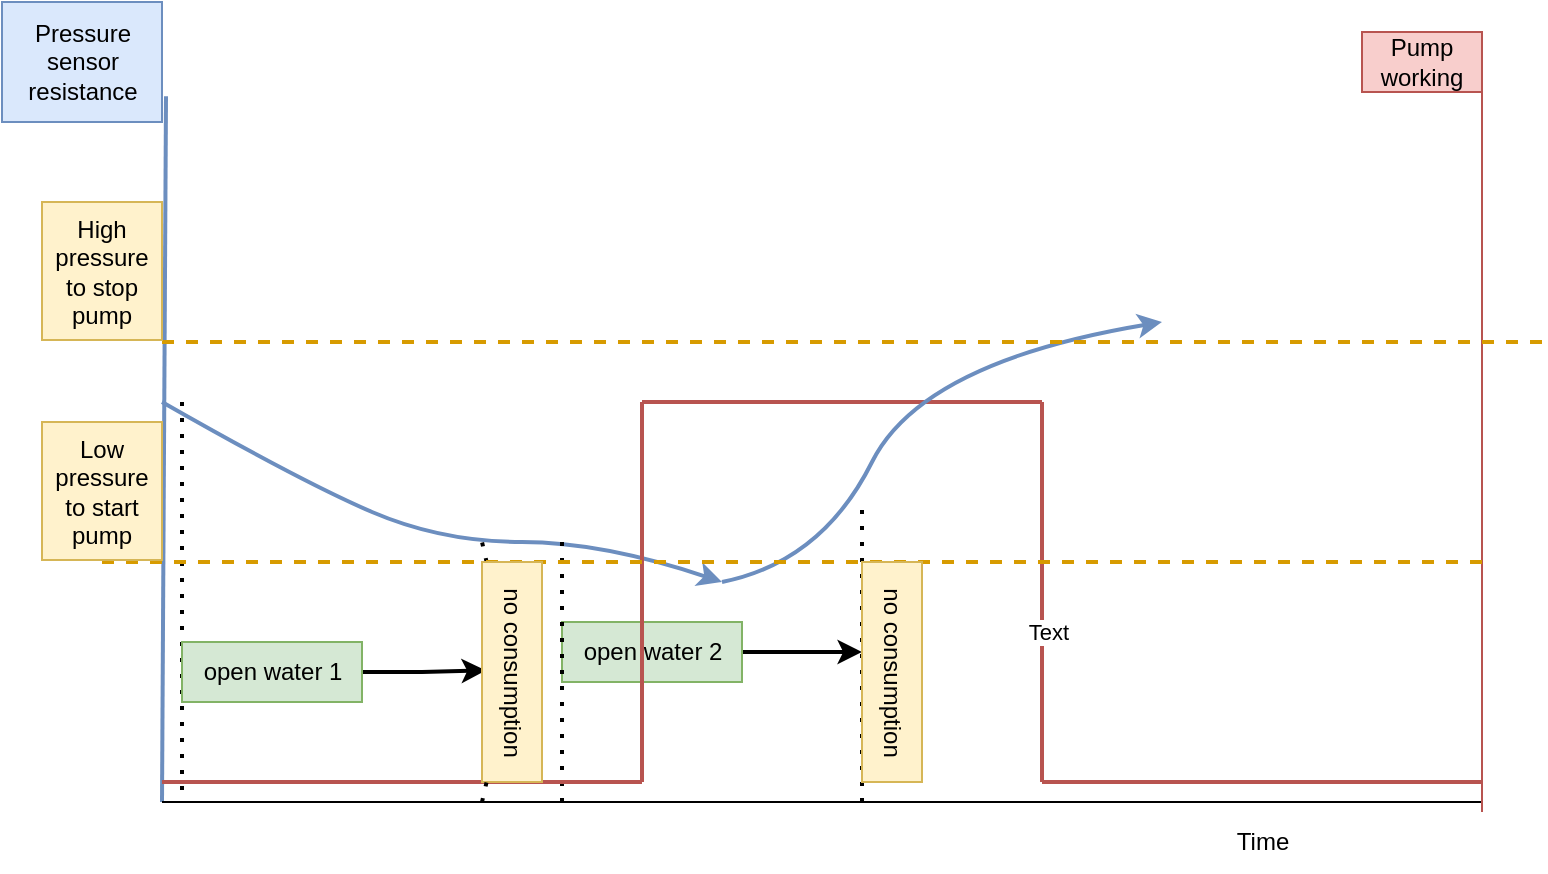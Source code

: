 <mxfile version="20.1.3" type="github">
  <diagram name="Page-1" id="c7558073-3199-34d8-9f00-42111426c3f3">
    <mxGraphModel dx="878" dy="634" grid="1" gridSize="10" guides="1" tooltips="1" connect="1" arrows="1" fold="1" page="1" pageScale="1" pageWidth="826" pageHeight="1169" background="none" math="0" shadow="0">
      <root>
        <mxCell id="0" />
        <mxCell id="1" parent="0" />
        <mxCell id="BxefesWGFPJ47FyZC_82-97" value="" style="endArrow=none;html=1;rounded=0;fillColor=#dae8fc;strokeColor=#6c8ebf;strokeWidth=2;exitX=1.025;exitY=0.786;exitDx=0;exitDy=0;exitPerimeter=0;" edge="1" parent="1" source="BxefesWGFPJ47FyZC_82-98">
          <mxGeometry width="50" height="50" relative="1" as="geometry">
            <mxPoint x="160" y="480" as="sourcePoint" />
            <mxPoint x="160" y="720" as="targetPoint" />
          </mxGeometry>
        </mxCell>
        <mxCell id="BxefesWGFPJ47FyZC_82-98" value="Pressure&lt;br&gt;sensor&lt;br&gt;resistance" style="text;html=1;align=center;verticalAlign=middle;resizable=0;points=[];autosize=1;strokeColor=#6c8ebf;fillColor=#dae8fc;" vertex="1" parent="1">
          <mxGeometry x="80" y="320" width="80" height="60" as="geometry" />
        </mxCell>
        <mxCell id="BxefesWGFPJ47FyZC_82-99" value="" style="endArrow=none;html=1;rounded=0;" edge="1" parent="1">
          <mxGeometry width="50" height="50" relative="1" as="geometry">
            <mxPoint x="160" y="720" as="sourcePoint" />
            <mxPoint x="820" y="720" as="targetPoint" />
          </mxGeometry>
        </mxCell>
        <mxCell id="BxefesWGFPJ47FyZC_82-101" value="Time" style="text;html=1;align=center;verticalAlign=middle;resizable=0;points=[];autosize=1;strokeColor=none;fillColor=none;" vertex="1" parent="1">
          <mxGeometry x="685" y="725" width="50" height="30" as="geometry" />
        </mxCell>
        <mxCell id="BxefesWGFPJ47FyZC_82-102" value="" style="endArrow=none;html=1;rounded=0;fillColor=#f8cecc;strokeColor=#b85450;exitX=1;exitY=1;exitDx=0;exitDy=0;" edge="1" parent="1" source="BxefesWGFPJ47FyZC_82-103">
          <mxGeometry width="50" height="50" relative="1" as="geometry">
            <mxPoint x="820" y="485" as="sourcePoint" />
            <mxPoint x="820" y="725" as="targetPoint" />
          </mxGeometry>
        </mxCell>
        <mxCell id="BxefesWGFPJ47FyZC_82-103" value="Pump working" style="text;html=1;strokeColor=#b85450;fillColor=#f8cecc;align=center;verticalAlign=middle;whiteSpace=wrap;rounded=0;" vertex="1" parent="1">
          <mxGeometry x="760" y="335" width="60" height="30" as="geometry" />
        </mxCell>
        <mxCell id="BxefesWGFPJ47FyZC_82-104" value="" style="curved=1;endArrow=classic;html=1;rounded=0;strokeWidth=2;fillColor=#dae8fc;strokeColor=#6c8ebf;" edge="1" parent="1">
          <mxGeometry width="50" height="50" relative="1" as="geometry">
            <mxPoint x="160" y="520" as="sourcePoint" />
            <mxPoint x="440" y="610" as="targetPoint" />
            <Array as="points">
              <mxPoint x="230" y="560" />
              <mxPoint x="300" y="590" />
              <mxPoint x="380" y="590" />
            </Array>
          </mxGeometry>
        </mxCell>
        <mxCell id="BxefesWGFPJ47FyZC_82-105" value="" style="endArrow=none;dashed=1;html=1;dashPattern=1 3;strokeWidth=2;rounded=0;" edge="1" parent="1">
          <mxGeometry width="50" height="50" relative="1" as="geometry">
            <mxPoint x="170" y="520" as="sourcePoint" />
            <mxPoint x="170" y="720" as="targetPoint" />
          </mxGeometry>
        </mxCell>
        <mxCell id="BxefesWGFPJ47FyZC_82-106" value="" style="endArrow=none;dashed=1;html=1;dashPattern=1 3;strokeWidth=2;rounded=0;startArrow=none;" edge="1" parent="1" source="BxefesWGFPJ47FyZC_82-120">
          <mxGeometry width="50" height="50" relative="1" as="geometry">
            <mxPoint x="320" y="720" as="sourcePoint" />
            <mxPoint x="320" y="590" as="targetPoint" />
          </mxGeometry>
        </mxCell>
        <mxCell id="BxefesWGFPJ47FyZC_82-123" style="edgeStyle=orthogonalEdgeStyle;rounded=0;orthogonalLoop=1;jettySize=auto;html=1;entryX=0.493;entryY=0.933;entryDx=0;entryDy=0;entryPerimeter=0;strokeWidth=2;" edge="1" parent="1" source="BxefesWGFPJ47FyZC_82-107" target="BxefesWGFPJ47FyZC_82-120">
          <mxGeometry relative="1" as="geometry" />
        </mxCell>
        <mxCell id="BxefesWGFPJ47FyZC_82-107" value="open water 1" style="text;html=1;align=center;verticalAlign=middle;resizable=0;points=[];autosize=1;strokeColor=#82b366;fillColor=#d5e8d4;" vertex="1" parent="1">
          <mxGeometry x="170" y="640" width="90" height="30" as="geometry" />
        </mxCell>
        <mxCell id="BxefesWGFPJ47FyZC_82-124" style="edgeStyle=orthogonalEdgeStyle;rounded=0;orthogonalLoop=1;jettySize=auto;html=1;strokeWidth=2;" edge="1" parent="1" source="BxefesWGFPJ47FyZC_82-108">
          <mxGeometry relative="1" as="geometry">
            <mxPoint x="510" y="645.0" as="targetPoint" />
          </mxGeometry>
        </mxCell>
        <mxCell id="BxefesWGFPJ47FyZC_82-108" value="open water 2" style="text;html=1;align=center;verticalAlign=middle;resizable=0;points=[];autosize=1;strokeColor=#82b366;fillColor=#d5e8d4;" vertex="1" parent="1">
          <mxGeometry x="360" y="630" width="90" height="30" as="geometry" />
        </mxCell>
        <mxCell id="BxefesWGFPJ47FyZC_82-109" value="" style="endArrow=none;dashed=1;html=1;dashPattern=1 3;strokeWidth=2;rounded=0;" edge="1" parent="1">
          <mxGeometry width="50" height="50" relative="1" as="geometry">
            <mxPoint x="360" y="720.0" as="sourcePoint" />
            <mxPoint x="360" y="590.0" as="targetPoint" />
          </mxGeometry>
        </mxCell>
        <mxCell id="BxefesWGFPJ47FyZC_82-110" value="" style="endArrow=none;dashed=1;html=1;dashPattern=1 3;strokeWidth=2;rounded=0;" edge="1" parent="1">
          <mxGeometry width="50" height="50" relative="1" as="geometry">
            <mxPoint x="510" y="720" as="sourcePoint" />
            <mxPoint x="510" y="570" as="targetPoint" />
          </mxGeometry>
        </mxCell>
        <mxCell id="BxefesWGFPJ47FyZC_82-111" value="" style="endArrow=none;html=1;rounded=0;strokeWidth=2;fillColor=#f8cecc;strokeColor=#b85450;" edge="1" parent="1">
          <mxGeometry width="50" height="50" relative="1" as="geometry">
            <mxPoint x="160" y="710" as="sourcePoint" />
            <mxPoint x="400" y="710" as="targetPoint" />
          </mxGeometry>
        </mxCell>
        <mxCell id="BxefesWGFPJ47FyZC_82-112" value="" style="endArrow=none;html=1;rounded=0;strokeWidth=2;fillColor=#f8cecc;strokeColor=#b85450;" edge="1" parent="1">
          <mxGeometry width="50" height="50" relative="1" as="geometry">
            <mxPoint x="400" y="710" as="sourcePoint" />
            <mxPoint x="400" y="520" as="targetPoint" />
          </mxGeometry>
        </mxCell>
        <mxCell id="BxefesWGFPJ47FyZC_82-113" value="" style="endArrow=none;html=1;rounded=0;strokeWidth=2;fillColor=#f8cecc;strokeColor=#b85450;" edge="1" parent="1">
          <mxGeometry width="50" height="50" relative="1" as="geometry">
            <mxPoint x="600" y="520" as="sourcePoint" />
            <mxPoint x="400" y="520" as="targetPoint" />
          </mxGeometry>
        </mxCell>
        <mxCell id="BxefesWGFPJ47FyZC_82-114" value="" style="curved=1;endArrow=classic;html=1;rounded=0;strokeWidth=2;fillColor=#dae8fc;strokeColor=#6c8ebf;" edge="1" parent="1">
          <mxGeometry width="50" height="50" relative="1" as="geometry">
            <mxPoint x="440" y="610" as="sourcePoint" />
            <mxPoint x="660" y="480" as="targetPoint" />
            <Array as="points">
              <mxPoint x="490" y="600" />
              <mxPoint x="540" y="500" />
            </Array>
          </mxGeometry>
        </mxCell>
        <mxCell id="BxefesWGFPJ47FyZC_82-116" value="" style="endArrow=none;html=1;rounded=0;strokeWidth=2;fillColor=#f8cecc;strokeColor=#b85450;" edge="1" parent="1">
          <mxGeometry width="50" height="50" relative="1" as="geometry">
            <mxPoint x="600" y="520" as="sourcePoint" />
            <mxPoint x="600" y="710" as="targetPoint" />
          </mxGeometry>
        </mxCell>
        <mxCell id="BxefesWGFPJ47FyZC_82-118" value="Text" style="edgeLabel;html=1;align=center;verticalAlign=middle;resizable=0;points=[];" vertex="1" connectable="0" parent="BxefesWGFPJ47FyZC_82-116">
          <mxGeometry x="0.213" y="3" relative="1" as="geometry">
            <mxPoint as="offset" />
          </mxGeometry>
        </mxCell>
        <mxCell id="BxefesWGFPJ47FyZC_82-117" value="" style="endArrow=none;dashed=1;html=1;rounded=0;strokeWidth=2;fillColor=#ffe6cc;strokeColor=#d79b00;" edge="1" parent="1">
          <mxGeometry width="50" height="50" relative="1" as="geometry">
            <mxPoint x="130" y="600" as="sourcePoint" />
            <mxPoint x="820" y="600" as="targetPoint" />
          </mxGeometry>
        </mxCell>
        <mxCell id="BxefesWGFPJ47FyZC_82-119" value="" style="endArrow=none;html=1;rounded=0;strokeWidth=2;fillColor=#f8cecc;strokeColor=#b85450;" edge="1" parent="1">
          <mxGeometry width="50" height="50" relative="1" as="geometry">
            <mxPoint x="600" y="710.0" as="sourcePoint" />
            <mxPoint x="820" y="710" as="targetPoint" />
          </mxGeometry>
        </mxCell>
        <mxCell id="BxefesWGFPJ47FyZC_82-120" value="no consumption" style="text;html=1;align=center;verticalAlign=middle;resizable=0;points=[];autosize=1;strokeColor=#d6b656;fillColor=#fff2cc;rotation=90;" vertex="1" parent="1">
          <mxGeometry x="280" y="640" width="110" height="30" as="geometry" />
        </mxCell>
        <mxCell id="BxefesWGFPJ47FyZC_82-121" value="" style="endArrow=none;dashed=1;html=1;dashPattern=1 3;strokeWidth=2;rounded=0;" edge="1" parent="1" target="BxefesWGFPJ47FyZC_82-120">
          <mxGeometry width="50" height="50" relative="1" as="geometry">
            <mxPoint x="320" y="720.0" as="sourcePoint" />
            <mxPoint x="320" y="590.0" as="targetPoint" />
          </mxGeometry>
        </mxCell>
        <mxCell id="BxefesWGFPJ47FyZC_82-125" value="no consumption" style="text;html=1;align=center;verticalAlign=middle;resizable=0;points=[];autosize=1;strokeColor=#d6b656;fillColor=#fff2cc;rotation=90;" vertex="1" parent="1">
          <mxGeometry x="470" y="640" width="110" height="30" as="geometry" />
        </mxCell>
        <mxCell id="BxefesWGFPJ47FyZC_82-127" value="Low pressure to start pump" style="text;html=1;strokeColor=#d6b656;fillColor=#fff2cc;align=center;verticalAlign=middle;whiteSpace=wrap;rounded=0;" vertex="1" parent="1">
          <mxGeometry x="100" y="530" width="60" height="69" as="geometry" />
        </mxCell>
        <mxCell id="BxefesWGFPJ47FyZC_82-128" value="" style="endArrow=none;dashed=1;html=1;rounded=0;strokeWidth=2;fillColor=#ffe6cc;strokeColor=#d79b00;" edge="1" parent="1">
          <mxGeometry width="50" height="50" relative="1" as="geometry">
            <mxPoint x="160" y="490.0" as="sourcePoint" />
            <mxPoint x="850" y="490.0" as="targetPoint" />
          </mxGeometry>
        </mxCell>
        <mxCell id="BxefesWGFPJ47FyZC_82-130" value="High pressure to stop pump" style="text;html=1;strokeColor=#d6b656;fillColor=#fff2cc;align=center;verticalAlign=middle;whiteSpace=wrap;rounded=0;" vertex="1" parent="1">
          <mxGeometry x="100" y="420" width="60" height="69" as="geometry" />
        </mxCell>
      </root>
    </mxGraphModel>
  </diagram>
</mxfile>
